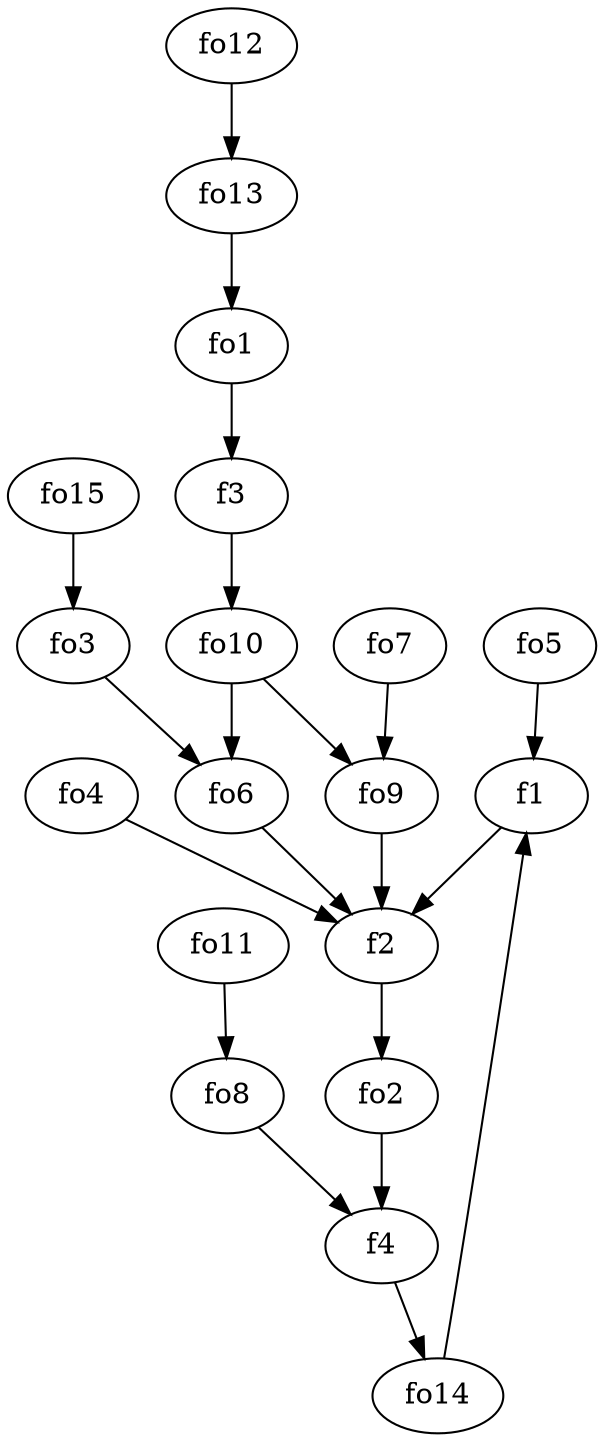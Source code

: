 strict digraph  {
f1;
f2;
f3;
f4;
fo1;
fo2;
fo3;
fo4;
fo5;
fo6;
fo7;
fo8;
fo9;
fo10;
fo11;
fo12;
fo13;
fo14;
fo15;
f1 -> f2  [weight=2];
f2 -> fo2  [weight=2];
f3 -> fo10  [weight=2];
f4 -> fo14  [weight=2];
fo1 -> f3  [weight=2];
fo2 -> f4  [weight=2];
fo3 -> fo6  [weight=2];
fo4 -> f2  [weight=2];
fo5 -> f1  [weight=2];
fo6 -> f2  [weight=2];
fo7 -> fo9  [weight=2];
fo8 -> f4  [weight=2];
fo9 -> f2  [weight=2];
fo10 -> fo6  [weight=2];
fo10 -> fo9  [weight=2];
fo11 -> fo8  [weight=2];
fo12 -> fo13  [weight=2];
fo13 -> fo1  [weight=2];
fo14 -> f1  [weight=2];
fo15 -> fo3  [weight=2];
}
